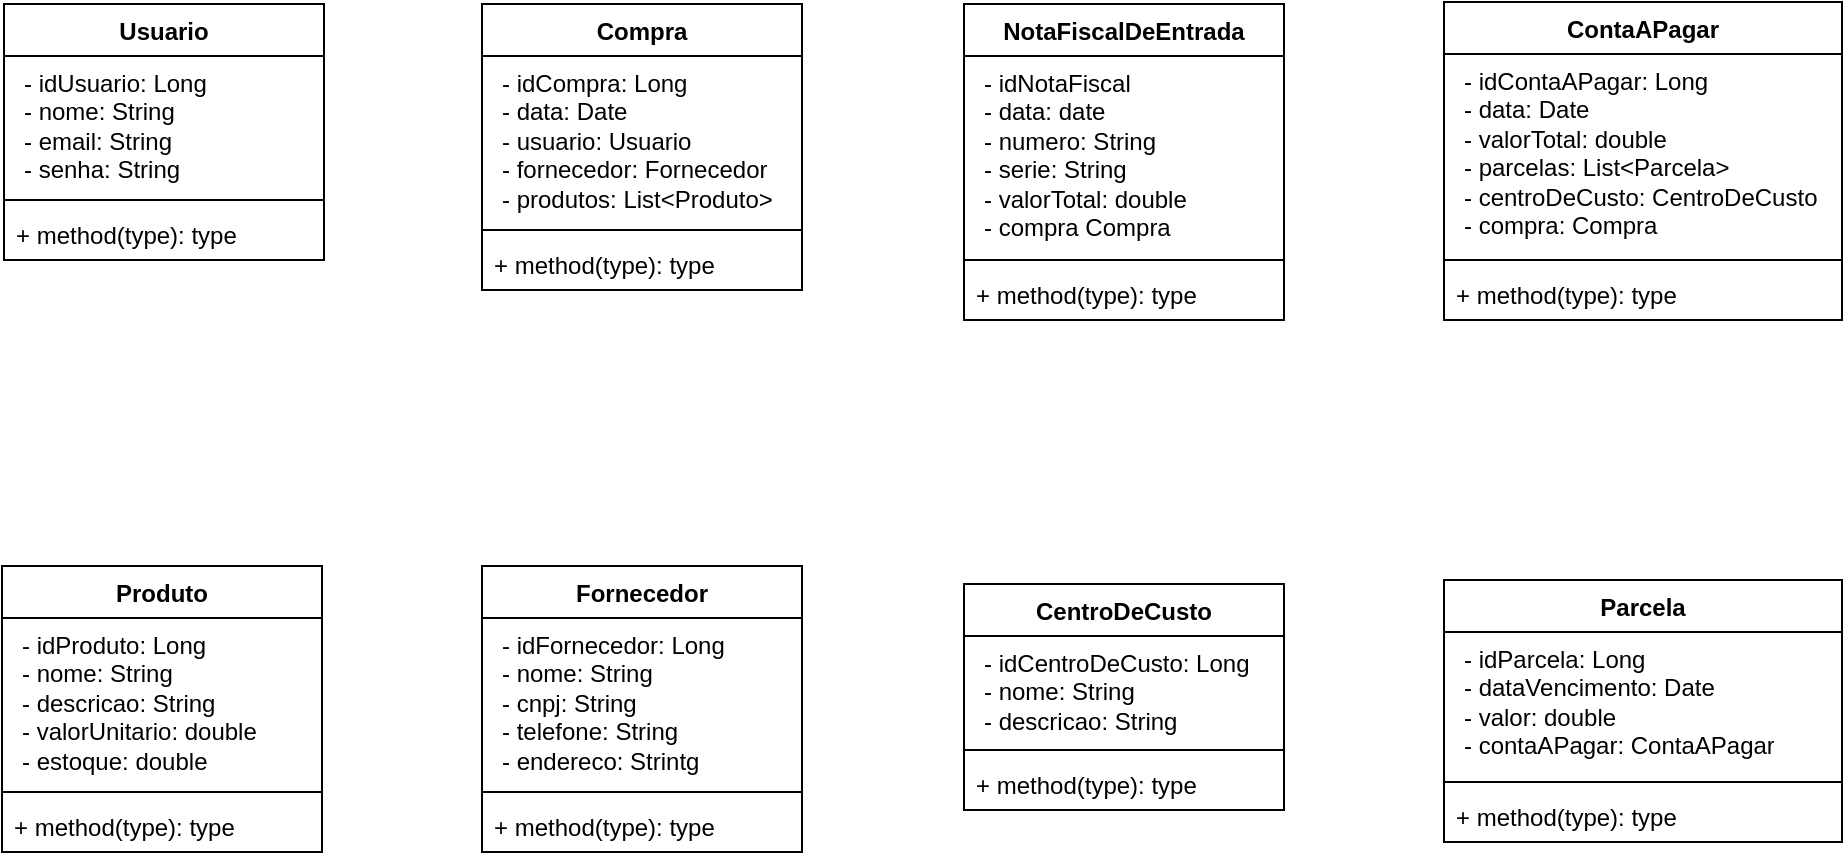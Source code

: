<mxfile version="22.0.8" type="github">
  <diagram id="ejoPyxp90-CfTiqqr6YZ" name="Page-1">
    <mxGraphModel dx="1019" dy="965" grid="1" gridSize="10" guides="1" tooltips="1" connect="1" arrows="1" fold="1" page="0" pageScale="1" pageWidth="850" pageHeight="1100" math="0" shadow="0">
      <root>
        <mxCell id="0" />
        <mxCell id="1" parent="0" />
        <mxCell id="A9cpmc5HUKlGuk4Z43Z2-11" value="&lt;b style=&quot;border-color: var(--border-color);&quot;&gt;Usuario&lt;/b&gt;" style="swimlane;fontStyle=1;align=center;verticalAlign=top;childLayout=stackLayout;horizontal=1;startSize=26;horizontalStack=0;resizeParent=1;resizeParentMax=0;resizeLast=0;collapsible=1;marginBottom=0;whiteSpace=wrap;html=1;" vertex="1" parent="1">
          <mxGeometry x="1" width="160" height="128" as="geometry" />
        </mxCell>
        <mxCell id="A9cpmc5HUKlGuk4Z43Z2-12" value="&lt;p style=&quot;border-color: var(--border-color); margin: 0px 0px 0px 4px;&quot;&gt;- idUsuario: Long&lt;/p&gt;&lt;p style=&quot;border-color: var(--border-color); margin: 0px 0px 0px 4px;&quot;&gt;- nome: String&lt;/p&gt;&lt;p style=&quot;border-color: var(--border-color); margin: 0px 0px 0px 4px;&quot;&gt;- email: String&lt;/p&gt;&lt;p style=&quot;border-color: var(--border-color); margin: 0px 0px 0px 4px;&quot;&gt;- senha: String&lt;/p&gt;" style="text;strokeColor=none;fillColor=none;align=left;verticalAlign=top;spacingLeft=4;spacingRight=4;overflow=hidden;rotatable=0;points=[[0,0.5],[1,0.5]];portConstraint=eastwest;whiteSpace=wrap;html=1;" vertex="1" parent="A9cpmc5HUKlGuk4Z43Z2-11">
          <mxGeometry y="26" width="160" height="68" as="geometry" />
        </mxCell>
        <mxCell id="A9cpmc5HUKlGuk4Z43Z2-13" value="" style="line;strokeWidth=1;fillColor=none;align=left;verticalAlign=middle;spacingTop=-1;spacingLeft=3;spacingRight=3;rotatable=0;labelPosition=right;points=[];portConstraint=eastwest;strokeColor=inherit;" vertex="1" parent="A9cpmc5HUKlGuk4Z43Z2-11">
          <mxGeometry y="94" width="160" height="8" as="geometry" />
        </mxCell>
        <mxCell id="A9cpmc5HUKlGuk4Z43Z2-14" value="+ method(type): type" style="text;strokeColor=none;fillColor=none;align=left;verticalAlign=top;spacingLeft=4;spacingRight=4;overflow=hidden;rotatable=0;points=[[0,0.5],[1,0.5]];portConstraint=eastwest;whiteSpace=wrap;html=1;" vertex="1" parent="A9cpmc5HUKlGuk4Z43Z2-11">
          <mxGeometry y="102" width="160" height="26" as="geometry" />
        </mxCell>
        <mxCell id="A9cpmc5HUKlGuk4Z43Z2-19" value="&lt;b style=&quot;border-color: var(--border-color);&quot;&gt;Compra&lt;/b&gt;" style="swimlane;fontStyle=1;align=center;verticalAlign=top;childLayout=stackLayout;horizontal=1;startSize=26;horizontalStack=0;resizeParent=1;resizeParentMax=0;resizeLast=0;collapsible=1;marginBottom=0;whiteSpace=wrap;html=1;" vertex="1" parent="1">
          <mxGeometry x="240" width="160" height="143" as="geometry" />
        </mxCell>
        <mxCell id="A9cpmc5HUKlGuk4Z43Z2-20" value="&lt;p style=&quot;border-color: var(--border-color); margin: 0px 0px 0px 4px;&quot;&gt;- idCompra: Long&lt;br style=&quot;border-color: var(--border-color);&quot;&gt;&lt;span style=&quot;&quot;&gt;- data: Date&lt;/span&gt;&lt;br style=&quot;border-color: var(--border-color);&quot;&gt;&lt;span style=&quot;&quot;&gt;- usuario: Usuario&lt;/span&gt;&lt;br style=&quot;border-color: var(--border-color);&quot;&gt;&lt;span style=&quot;&quot;&gt;- fornecedor: Fornecedor&lt;/span&gt;&lt;br style=&quot;border-color: var(--border-color);&quot;&gt;&lt;span style=&quot;&quot;&gt;- produtos: List&amp;lt;Produto&amp;gt;&lt;/span&gt;&lt;br&gt;&lt;/p&gt;" style="text;strokeColor=none;fillColor=none;align=left;verticalAlign=top;spacingLeft=4;spacingRight=4;overflow=hidden;rotatable=0;points=[[0,0.5],[1,0.5]];portConstraint=eastwest;whiteSpace=wrap;html=1;" vertex="1" parent="A9cpmc5HUKlGuk4Z43Z2-19">
          <mxGeometry y="26" width="160" height="83" as="geometry" />
        </mxCell>
        <mxCell id="A9cpmc5HUKlGuk4Z43Z2-21" value="" style="line;strokeWidth=1;fillColor=none;align=left;verticalAlign=middle;spacingTop=-1;spacingLeft=3;spacingRight=3;rotatable=0;labelPosition=right;points=[];portConstraint=eastwest;strokeColor=inherit;" vertex="1" parent="A9cpmc5HUKlGuk4Z43Z2-19">
          <mxGeometry y="109" width="160" height="8" as="geometry" />
        </mxCell>
        <mxCell id="A9cpmc5HUKlGuk4Z43Z2-22" value="+ method(type): type" style="text;strokeColor=none;fillColor=none;align=left;verticalAlign=top;spacingLeft=4;spacingRight=4;overflow=hidden;rotatable=0;points=[[0,0.5],[1,0.5]];portConstraint=eastwest;whiteSpace=wrap;html=1;" vertex="1" parent="A9cpmc5HUKlGuk4Z43Z2-19">
          <mxGeometry y="117" width="160" height="26" as="geometry" />
        </mxCell>
        <mxCell id="A9cpmc5HUKlGuk4Z43Z2-24" value="&lt;b style=&quot;border-color: var(--border-color);&quot;&gt;Produto&lt;/b&gt;" style="swimlane;fontStyle=1;align=center;verticalAlign=top;childLayout=stackLayout;horizontal=1;startSize=26;horizontalStack=0;resizeParent=1;resizeParentMax=0;resizeLast=0;collapsible=1;marginBottom=0;whiteSpace=wrap;html=1;" vertex="1" parent="1">
          <mxGeometry y="281" width="160" height="143" as="geometry" />
        </mxCell>
        <mxCell id="A9cpmc5HUKlGuk4Z43Z2-25" value="&lt;p style=&quot;border-color: var(--border-color); margin: 0px 0px 0px 4px;&quot;&gt;- idProduto: Long&lt;/p&gt;&lt;p style=&quot;border-color: var(--border-color); margin: 0px 0px 0px 4px;&quot;&gt;- nome: String&lt;/p&gt;&lt;p style=&quot;border-color: var(--border-color); margin: 0px 0px 0px 4px;&quot;&gt;- descricao: String&lt;/p&gt;&lt;p style=&quot;border-color: var(--border-color); margin: 0px 0px 0px 4px;&quot;&gt;- valorUnitario: double&lt;/p&gt;&lt;p style=&quot;border-color: var(--border-color); margin: 0px 0px 0px 4px;&quot;&gt;- estoque: double&lt;/p&gt;" style="text;strokeColor=none;fillColor=none;align=left;verticalAlign=top;spacingLeft=4;spacingRight=4;overflow=hidden;rotatable=0;points=[[0,0.5],[1,0.5]];portConstraint=eastwest;whiteSpace=wrap;html=1;" vertex="1" parent="A9cpmc5HUKlGuk4Z43Z2-24">
          <mxGeometry y="26" width="160" height="83" as="geometry" />
        </mxCell>
        <mxCell id="A9cpmc5HUKlGuk4Z43Z2-26" value="" style="line;strokeWidth=1;fillColor=none;align=left;verticalAlign=middle;spacingTop=-1;spacingLeft=3;spacingRight=3;rotatable=0;labelPosition=right;points=[];portConstraint=eastwest;strokeColor=inherit;" vertex="1" parent="A9cpmc5HUKlGuk4Z43Z2-24">
          <mxGeometry y="109" width="160" height="8" as="geometry" />
        </mxCell>
        <mxCell id="A9cpmc5HUKlGuk4Z43Z2-27" value="+ method(type): type" style="text;strokeColor=none;fillColor=none;align=left;verticalAlign=top;spacingLeft=4;spacingRight=4;overflow=hidden;rotatable=0;points=[[0,0.5],[1,0.5]];portConstraint=eastwest;whiteSpace=wrap;html=1;" vertex="1" parent="A9cpmc5HUKlGuk4Z43Z2-24">
          <mxGeometry y="117" width="160" height="26" as="geometry" />
        </mxCell>
        <mxCell id="A9cpmc5HUKlGuk4Z43Z2-28" value="&lt;b style=&quot;border-color: var(--border-color);&quot;&gt;Fornecedor&lt;/b&gt;" style="swimlane;fontStyle=1;align=center;verticalAlign=top;childLayout=stackLayout;horizontal=1;startSize=26;horizontalStack=0;resizeParent=1;resizeParentMax=0;resizeLast=0;collapsible=1;marginBottom=0;whiteSpace=wrap;html=1;" vertex="1" parent="1">
          <mxGeometry x="240" y="281" width="160" height="143" as="geometry" />
        </mxCell>
        <mxCell id="A9cpmc5HUKlGuk4Z43Z2-29" value="&lt;p style=&quot;border-color: var(--border-color); margin: 0px 0px 0px 4px;&quot;&gt;- idFornecedor: Long&lt;/p&gt;&lt;p style=&quot;border-color: var(--border-color); margin: 0px 0px 0px 4px;&quot;&gt;- nome: String&lt;/p&gt;&lt;p style=&quot;border-color: var(--border-color); margin: 0px 0px 0px 4px;&quot;&gt;- cnpj: String&lt;/p&gt;&lt;p style=&quot;border-color: var(--border-color); margin: 0px 0px 0px 4px;&quot;&gt;- telefone: String&lt;/p&gt;&lt;p style=&quot;border-color: var(--border-color); margin: 0px 0px 0px 4px;&quot;&gt;- endereco: Strintg&lt;/p&gt;" style="text;strokeColor=none;fillColor=none;align=left;verticalAlign=top;spacingLeft=4;spacingRight=4;overflow=hidden;rotatable=0;points=[[0,0.5],[1,0.5]];portConstraint=eastwest;whiteSpace=wrap;html=1;" vertex="1" parent="A9cpmc5HUKlGuk4Z43Z2-28">
          <mxGeometry y="26" width="160" height="83" as="geometry" />
        </mxCell>
        <mxCell id="A9cpmc5HUKlGuk4Z43Z2-30" value="" style="line;strokeWidth=1;fillColor=none;align=left;verticalAlign=middle;spacingTop=-1;spacingLeft=3;spacingRight=3;rotatable=0;labelPosition=right;points=[];portConstraint=eastwest;strokeColor=inherit;" vertex="1" parent="A9cpmc5HUKlGuk4Z43Z2-28">
          <mxGeometry y="109" width="160" height="8" as="geometry" />
        </mxCell>
        <mxCell id="A9cpmc5HUKlGuk4Z43Z2-31" value="+ method(type): type" style="text;strokeColor=none;fillColor=none;align=left;verticalAlign=top;spacingLeft=4;spacingRight=4;overflow=hidden;rotatable=0;points=[[0,0.5],[1,0.5]];portConstraint=eastwest;whiteSpace=wrap;html=1;" vertex="1" parent="A9cpmc5HUKlGuk4Z43Z2-28">
          <mxGeometry y="117" width="160" height="26" as="geometry" />
        </mxCell>
        <mxCell id="A9cpmc5HUKlGuk4Z43Z2-32" value="&lt;b style=&quot;border-color: var(--border-color);&quot;&gt;NotaFiscalDeEntrada&lt;/b&gt;" style="swimlane;fontStyle=1;align=center;verticalAlign=top;childLayout=stackLayout;horizontal=1;startSize=26;horizontalStack=0;resizeParent=1;resizeParentMax=0;resizeLast=0;collapsible=1;marginBottom=0;whiteSpace=wrap;html=1;" vertex="1" parent="1">
          <mxGeometry x="481" width="160" height="158" as="geometry" />
        </mxCell>
        <mxCell id="A9cpmc5HUKlGuk4Z43Z2-33" value="&lt;p style=&quot;border-color: var(--border-color); margin: 0px 0px 0px 4px;&quot;&gt;- idNotaFiscal&lt;/p&gt;&lt;p style=&quot;border-color: var(--border-color); margin: 0px 0px 0px 4px;&quot;&gt;- data: date&lt;/p&gt;&lt;p style=&quot;border-color: var(--border-color); margin: 0px 0px 0px 4px;&quot;&gt;- numero: String&lt;/p&gt;&lt;p style=&quot;border-color: var(--border-color); margin: 0px 0px 0px 4px;&quot;&gt;- serie: String&lt;/p&gt;&lt;p style=&quot;border-color: var(--border-color); margin: 0px 0px 0px 4px;&quot;&gt;- valorTotal: double&lt;/p&gt;&lt;p style=&quot;border-color: var(--border-color); margin: 0px 0px 0px 4px;&quot;&gt;- compra Compra&lt;/p&gt;" style="text;strokeColor=none;fillColor=none;align=left;verticalAlign=top;spacingLeft=4;spacingRight=4;overflow=hidden;rotatable=0;points=[[0,0.5],[1,0.5]];portConstraint=eastwest;whiteSpace=wrap;html=1;" vertex="1" parent="A9cpmc5HUKlGuk4Z43Z2-32">
          <mxGeometry y="26" width="160" height="98" as="geometry" />
        </mxCell>
        <mxCell id="A9cpmc5HUKlGuk4Z43Z2-34" value="" style="line;strokeWidth=1;fillColor=none;align=left;verticalAlign=middle;spacingTop=-1;spacingLeft=3;spacingRight=3;rotatable=0;labelPosition=right;points=[];portConstraint=eastwest;strokeColor=inherit;" vertex="1" parent="A9cpmc5HUKlGuk4Z43Z2-32">
          <mxGeometry y="124" width="160" height="8" as="geometry" />
        </mxCell>
        <mxCell id="A9cpmc5HUKlGuk4Z43Z2-35" value="+ method(type): type" style="text;strokeColor=none;fillColor=none;align=left;verticalAlign=top;spacingLeft=4;spacingRight=4;overflow=hidden;rotatable=0;points=[[0,0.5],[1,0.5]];portConstraint=eastwest;whiteSpace=wrap;html=1;" vertex="1" parent="A9cpmc5HUKlGuk4Z43Z2-32">
          <mxGeometry y="132" width="160" height="26" as="geometry" />
        </mxCell>
        <mxCell id="A9cpmc5HUKlGuk4Z43Z2-36" value="&lt;b style=&quot;border-color: var(--border-color);&quot;&gt;Parcela&lt;/b&gt;" style="swimlane;fontStyle=1;align=center;verticalAlign=top;childLayout=stackLayout;horizontal=1;startSize=26;horizontalStack=0;resizeParent=1;resizeParentMax=0;resizeLast=0;collapsible=1;marginBottom=0;whiteSpace=wrap;html=1;" vertex="1" parent="1">
          <mxGeometry x="721" y="288" width="199" height="131" as="geometry" />
        </mxCell>
        <mxCell id="A9cpmc5HUKlGuk4Z43Z2-37" value="&lt;p style=&quot;border-color: var(--border-color); margin: 0px 0px 0px 4px;&quot;&gt;- idParcela: Long&lt;/p&gt;&lt;p style=&quot;border-color: var(--border-color); margin: 0px 0px 0px 4px;&quot;&gt;- dataVencimento: Date&lt;/p&gt;&lt;p style=&quot;border-color: var(--border-color); margin: 0px 0px 0px 4px;&quot;&gt;- valor: double&lt;/p&gt;&lt;p style=&quot;border-color: var(--border-color); margin: 0px 0px 0px 4px;&quot;&gt;- contaAPagar: ContaAPagar&lt;/p&gt;" style="text;strokeColor=none;fillColor=none;align=left;verticalAlign=top;spacingLeft=4;spacingRight=4;overflow=hidden;rotatable=0;points=[[0,0.5],[1,0.5]];portConstraint=eastwest;whiteSpace=wrap;html=1;" vertex="1" parent="A9cpmc5HUKlGuk4Z43Z2-36">
          <mxGeometry y="26" width="199" height="71" as="geometry" />
        </mxCell>
        <mxCell id="A9cpmc5HUKlGuk4Z43Z2-38" value="" style="line;strokeWidth=1;fillColor=none;align=left;verticalAlign=middle;spacingTop=-1;spacingLeft=3;spacingRight=3;rotatable=0;labelPosition=right;points=[];portConstraint=eastwest;strokeColor=inherit;" vertex="1" parent="A9cpmc5HUKlGuk4Z43Z2-36">
          <mxGeometry y="97" width="199" height="8" as="geometry" />
        </mxCell>
        <mxCell id="A9cpmc5HUKlGuk4Z43Z2-39" value="+ method(type): type" style="text;strokeColor=none;fillColor=none;align=left;verticalAlign=top;spacingLeft=4;spacingRight=4;overflow=hidden;rotatable=0;points=[[0,0.5],[1,0.5]];portConstraint=eastwest;whiteSpace=wrap;html=1;" vertex="1" parent="A9cpmc5HUKlGuk4Z43Z2-36">
          <mxGeometry y="105" width="199" height="26" as="geometry" />
        </mxCell>
        <mxCell id="A9cpmc5HUKlGuk4Z43Z2-40" value="&lt;b style=&quot;border-color: var(--border-color);&quot;&gt;ContaAPagar&lt;/b&gt;" style="swimlane;fontStyle=1;align=center;verticalAlign=top;childLayout=stackLayout;horizontal=1;startSize=26;horizontalStack=0;resizeParent=1;resizeParentMax=0;resizeLast=0;collapsible=1;marginBottom=0;whiteSpace=wrap;html=1;" vertex="1" parent="1">
          <mxGeometry x="721" y="-1" width="199" height="159" as="geometry" />
        </mxCell>
        <mxCell id="A9cpmc5HUKlGuk4Z43Z2-41" value="&lt;p style=&quot;border-color: var(--border-color); margin: 0px 0px 0px 4px;&quot;&gt;- idContaAPagar: Long&lt;/p&gt;&lt;p style=&quot;border-color: var(--border-color); margin: 0px 0px 0px 4px;&quot;&gt;- data: Date&lt;/p&gt;&lt;p style=&quot;border-color: var(--border-color); margin: 0px 0px 0px 4px;&quot;&gt;- valorTotal: double&lt;/p&gt;&lt;p style=&quot;border-color: var(--border-color); margin: 0px 0px 0px 4px;&quot;&gt;- parcelas: List&amp;lt;Parcela&amp;gt;&lt;/p&gt;&lt;p style=&quot;border-color: var(--border-color); margin: 0px 0px 0px 4px;&quot;&gt;- centroDeCusto: CentroDeCusto&lt;/p&gt;&lt;p style=&quot;border-color: var(--border-color); margin: 0px 0px 0px 4px;&quot;&gt;- compra: Compra&lt;/p&gt;" style="text;strokeColor=none;fillColor=none;align=left;verticalAlign=top;spacingLeft=4;spacingRight=4;overflow=hidden;rotatable=0;points=[[0,0.5],[1,0.5]];portConstraint=eastwest;whiteSpace=wrap;html=1;" vertex="1" parent="A9cpmc5HUKlGuk4Z43Z2-40">
          <mxGeometry y="26" width="199" height="99" as="geometry" />
        </mxCell>
        <mxCell id="A9cpmc5HUKlGuk4Z43Z2-42" value="" style="line;strokeWidth=1;fillColor=none;align=left;verticalAlign=middle;spacingTop=-1;spacingLeft=3;spacingRight=3;rotatable=0;labelPosition=right;points=[];portConstraint=eastwest;strokeColor=inherit;" vertex="1" parent="A9cpmc5HUKlGuk4Z43Z2-40">
          <mxGeometry y="125" width="199" height="8" as="geometry" />
        </mxCell>
        <mxCell id="A9cpmc5HUKlGuk4Z43Z2-43" value="+ method(type): type" style="text;strokeColor=none;fillColor=none;align=left;verticalAlign=top;spacingLeft=4;spacingRight=4;overflow=hidden;rotatable=0;points=[[0,0.5],[1,0.5]];portConstraint=eastwest;whiteSpace=wrap;html=1;" vertex="1" parent="A9cpmc5HUKlGuk4Z43Z2-40">
          <mxGeometry y="133" width="199" height="26" as="geometry" />
        </mxCell>
        <mxCell id="A9cpmc5HUKlGuk4Z43Z2-44" value="&lt;b style=&quot;border-color: var(--border-color);&quot;&gt;CentroDeCusto&lt;/b&gt;" style="swimlane;fontStyle=1;align=center;verticalAlign=top;childLayout=stackLayout;horizontal=1;startSize=26;horizontalStack=0;resizeParent=1;resizeParentMax=0;resizeLast=0;collapsible=1;marginBottom=0;whiteSpace=wrap;html=1;" vertex="1" parent="1">
          <mxGeometry x="481" y="290" width="160" height="113" as="geometry" />
        </mxCell>
        <mxCell id="A9cpmc5HUKlGuk4Z43Z2-45" value="&lt;p style=&quot;border-color: var(--border-color); margin: 0px 0px 0px 4px;&quot;&gt;- idCentroDeCusto: Long&lt;/p&gt;&lt;p style=&quot;border-color: var(--border-color); margin: 0px 0px 0px 4px;&quot;&gt;- nome: String&lt;/p&gt;&lt;p style=&quot;border-color: var(--border-color); margin: 0px 0px 0px 4px;&quot;&gt;- descricao: String&lt;/p&gt;" style="text;strokeColor=none;fillColor=none;align=left;verticalAlign=top;spacingLeft=4;spacingRight=4;overflow=hidden;rotatable=0;points=[[0,0.5],[1,0.5]];portConstraint=eastwest;whiteSpace=wrap;html=1;" vertex="1" parent="A9cpmc5HUKlGuk4Z43Z2-44">
          <mxGeometry y="26" width="160" height="53" as="geometry" />
        </mxCell>
        <mxCell id="A9cpmc5HUKlGuk4Z43Z2-46" value="" style="line;strokeWidth=1;fillColor=none;align=left;verticalAlign=middle;spacingTop=-1;spacingLeft=3;spacingRight=3;rotatable=0;labelPosition=right;points=[];portConstraint=eastwest;strokeColor=inherit;" vertex="1" parent="A9cpmc5HUKlGuk4Z43Z2-44">
          <mxGeometry y="79" width="160" height="8" as="geometry" />
        </mxCell>
        <mxCell id="A9cpmc5HUKlGuk4Z43Z2-47" value="+ method(type): type" style="text;strokeColor=none;fillColor=none;align=left;verticalAlign=top;spacingLeft=4;spacingRight=4;overflow=hidden;rotatable=0;points=[[0,0.5],[1,0.5]];portConstraint=eastwest;whiteSpace=wrap;html=1;" vertex="1" parent="A9cpmc5HUKlGuk4Z43Z2-44">
          <mxGeometry y="87" width="160" height="26" as="geometry" />
        </mxCell>
      </root>
    </mxGraphModel>
  </diagram>
</mxfile>
